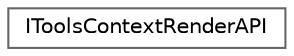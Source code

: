 digraph "Graphical Class Hierarchy"
{
 // INTERACTIVE_SVG=YES
 // LATEX_PDF_SIZE
  bgcolor="transparent";
  edge [fontname=Helvetica,fontsize=10,labelfontname=Helvetica,labelfontsize=10];
  node [fontname=Helvetica,fontsize=10,shape=box,height=0.2,width=0.4];
  rankdir="LR";
  Node0 [id="Node000000",label="IToolsContextRenderAPI",height=0.2,width=0.4,color="grey40", fillcolor="white", style="filled",URL="$d8/d4b/classIToolsContextRenderAPI.html",tooltip="Users of the Tools Framework need to implement IToolsContextRenderAPI to allow Tools,..."];
}
